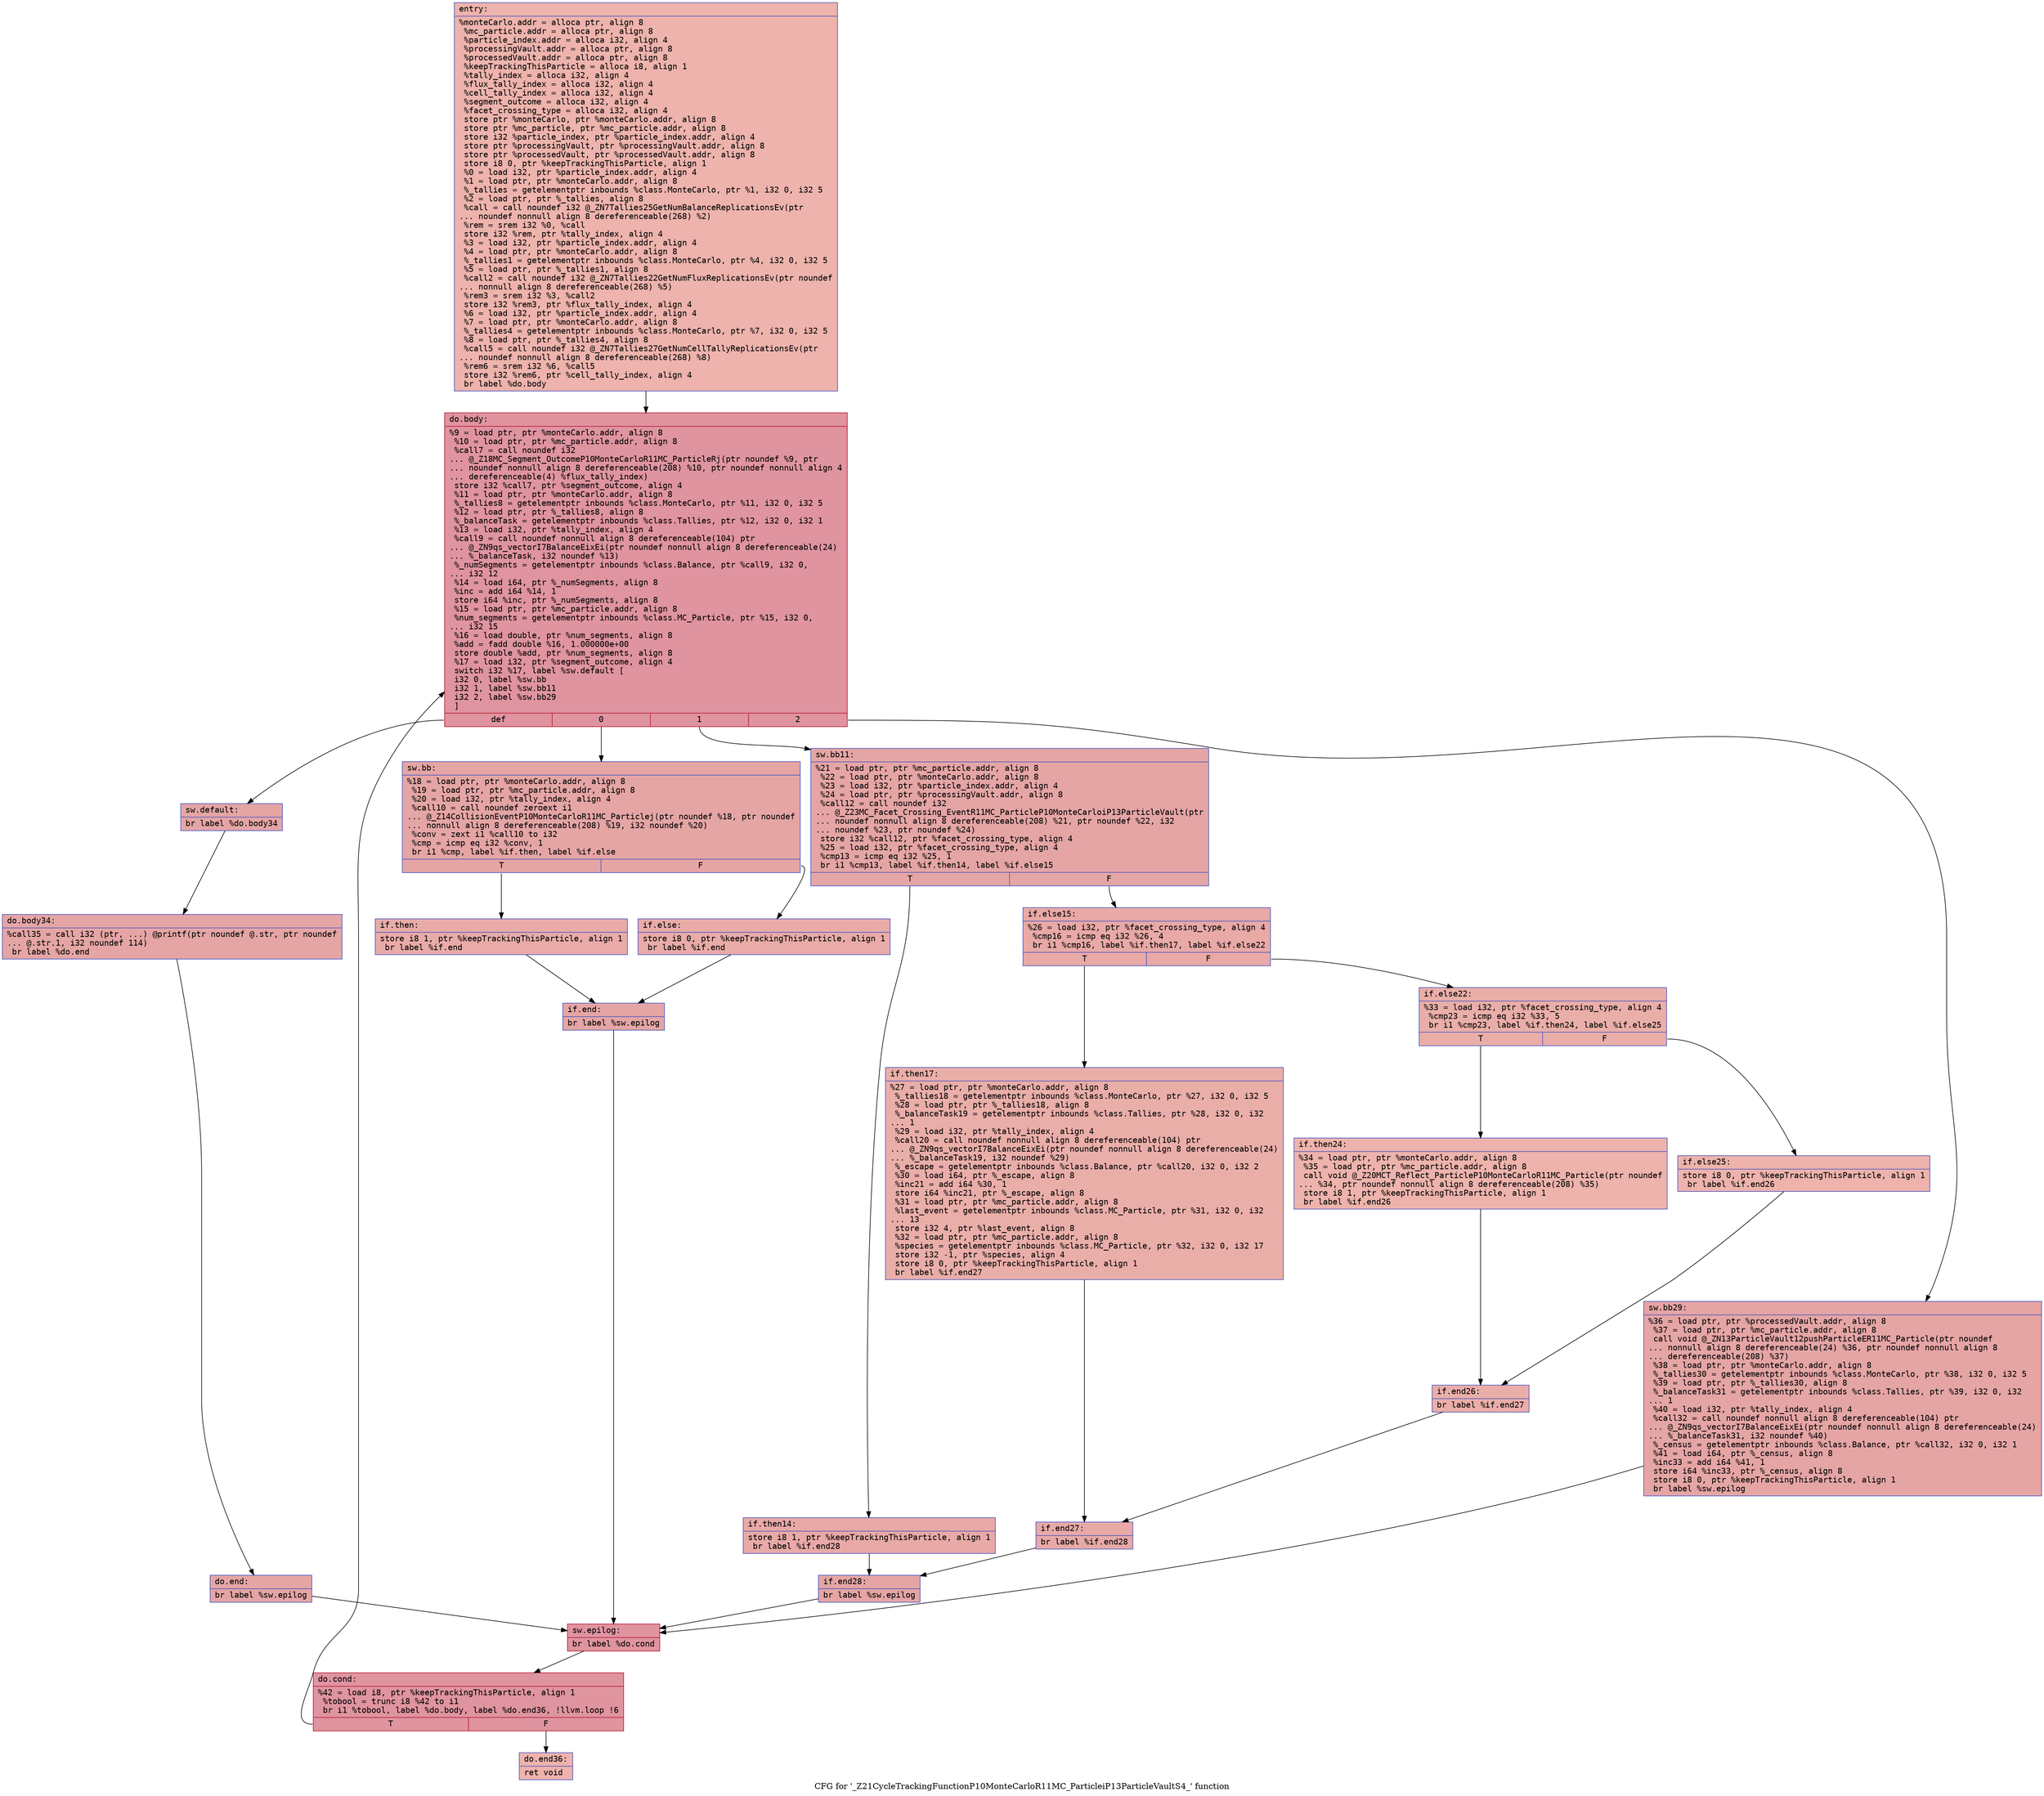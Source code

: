 digraph "CFG for '_Z21CycleTrackingFunctionP10MonteCarloR11MC_ParticleiP13ParticleVaultS4_' function" {
	label="CFG for '_Z21CycleTrackingFunctionP10MonteCarloR11MC_ParticleiP13ParticleVaultS4_' function";

	Node0x563441b7b3c0 [shape=record,color="#3d50c3ff", style=filled, fillcolor="#d6524470" fontname="Courier",label="{entry:\l|  %monteCarlo.addr = alloca ptr, align 8\l  %mc_particle.addr = alloca ptr, align 8\l  %particle_index.addr = alloca i32, align 4\l  %processingVault.addr = alloca ptr, align 8\l  %processedVault.addr = alloca ptr, align 8\l  %keepTrackingThisParticle = alloca i8, align 1\l  %tally_index = alloca i32, align 4\l  %flux_tally_index = alloca i32, align 4\l  %cell_tally_index = alloca i32, align 4\l  %segment_outcome = alloca i32, align 4\l  %facet_crossing_type = alloca i32, align 4\l  store ptr %monteCarlo, ptr %monteCarlo.addr, align 8\l  store ptr %mc_particle, ptr %mc_particle.addr, align 8\l  store i32 %particle_index, ptr %particle_index.addr, align 4\l  store ptr %processingVault, ptr %processingVault.addr, align 8\l  store ptr %processedVault, ptr %processedVault.addr, align 8\l  store i8 0, ptr %keepTrackingThisParticle, align 1\l  %0 = load i32, ptr %particle_index.addr, align 4\l  %1 = load ptr, ptr %monteCarlo.addr, align 8\l  %_tallies = getelementptr inbounds %class.MonteCarlo, ptr %1, i32 0, i32 5\l  %2 = load ptr, ptr %_tallies, align 8\l  %call = call noundef i32 @_ZN7Tallies25GetNumBalanceReplicationsEv(ptr\l... noundef nonnull align 8 dereferenceable(268) %2)\l  %rem = srem i32 %0, %call\l  store i32 %rem, ptr %tally_index, align 4\l  %3 = load i32, ptr %particle_index.addr, align 4\l  %4 = load ptr, ptr %monteCarlo.addr, align 8\l  %_tallies1 = getelementptr inbounds %class.MonteCarlo, ptr %4, i32 0, i32 5\l  %5 = load ptr, ptr %_tallies1, align 8\l  %call2 = call noundef i32 @_ZN7Tallies22GetNumFluxReplicationsEv(ptr noundef\l... nonnull align 8 dereferenceable(268) %5)\l  %rem3 = srem i32 %3, %call2\l  store i32 %rem3, ptr %flux_tally_index, align 4\l  %6 = load i32, ptr %particle_index.addr, align 4\l  %7 = load ptr, ptr %monteCarlo.addr, align 8\l  %_tallies4 = getelementptr inbounds %class.MonteCarlo, ptr %7, i32 0, i32 5\l  %8 = load ptr, ptr %_tallies4, align 8\l  %call5 = call noundef i32 @_ZN7Tallies27GetNumCellTallyReplicationsEv(ptr\l... noundef nonnull align 8 dereferenceable(268) %8)\l  %rem6 = srem i32 %6, %call5\l  store i32 %rem6, ptr %cell_tally_index, align 4\l  br label %do.body\l}"];
	Node0x563441b7b3c0 -> Node0x563441b7dcf0[tooltip="entry -> do.body\nProbability 100.00%" ];
	Node0x563441b7dcf0 [shape=record,color="#b70d28ff", style=filled, fillcolor="#b70d2870" fontname="Courier",label="{do.body:\l|  %9 = load ptr, ptr %monteCarlo.addr, align 8\l  %10 = load ptr, ptr %mc_particle.addr, align 8\l  %call7 = call noundef i32\l... @_Z18MC_Segment_OutcomeP10MonteCarloR11MC_ParticleRj(ptr noundef %9, ptr\l... noundef nonnull align 8 dereferenceable(208) %10, ptr noundef nonnull align 4\l... dereferenceable(4) %flux_tally_index)\l  store i32 %call7, ptr %segment_outcome, align 4\l  %11 = load ptr, ptr %monteCarlo.addr, align 8\l  %_tallies8 = getelementptr inbounds %class.MonteCarlo, ptr %11, i32 0, i32 5\l  %12 = load ptr, ptr %_tallies8, align 8\l  %_balanceTask = getelementptr inbounds %class.Tallies, ptr %12, i32 0, i32 1\l  %13 = load i32, ptr %tally_index, align 4\l  %call9 = call noundef nonnull align 8 dereferenceable(104) ptr\l... @_ZN9qs_vectorI7BalanceEixEi(ptr noundef nonnull align 8 dereferenceable(24)\l... %_balanceTask, i32 noundef %13)\l  %_numSegments = getelementptr inbounds %class.Balance, ptr %call9, i32 0,\l... i32 12\l  %14 = load i64, ptr %_numSegments, align 8\l  %inc = add i64 %14, 1\l  store i64 %inc, ptr %_numSegments, align 8\l  %15 = load ptr, ptr %mc_particle.addr, align 8\l  %num_segments = getelementptr inbounds %class.MC_Particle, ptr %15, i32 0,\l... i32 15\l  %16 = load double, ptr %num_segments, align 8\l  %add = fadd double %16, 1.000000e+00\l  store double %add, ptr %num_segments, align 8\l  %17 = load i32, ptr %segment_outcome, align 4\l  switch i32 %17, label %sw.default [\l    i32 0, label %sw.bb\l    i32 1, label %sw.bb11\l    i32 2, label %sw.bb29\l  ]\l|{<s0>def|<s1>0|<s2>1|<s3>2}}"];
	Node0x563441b7dcf0:s0 -> Node0x563441b7f1c0[tooltip="do.body -> sw.default\nProbability 25.00%" ];
	Node0x563441b7dcf0:s1 -> Node0x563441b7f270[tooltip="do.body -> sw.bb\nProbability 25.00%" ];
	Node0x563441b7dcf0:s2 -> Node0x563441b7f340[tooltip="do.body -> sw.bb11\nProbability 25.00%" ];
	Node0x563441b7dcf0:s3 -> Node0x563441b7f410[tooltip="do.body -> sw.bb29\nProbability 25.00%" ];
	Node0x563441b7f270 [shape=record,color="#3d50c3ff", style=filled, fillcolor="#c5333470" fontname="Courier",label="{sw.bb:\l|  %18 = load ptr, ptr %monteCarlo.addr, align 8\l  %19 = load ptr, ptr %mc_particle.addr, align 8\l  %20 = load i32, ptr %tally_index, align 4\l  %call10 = call noundef zeroext i1\l... @_Z14CollisionEventP10MonteCarloR11MC_Particlej(ptr noundef %18, ptr noundef\l... nonnull align 8 dereferenceable(208) %19, i32 noundef %20)\l  %conv = zext i1 %call10 to i32\l  %cmp = icmp eq i32 %conv, 1\l  br i1 %cmp, label %if.then, label %if.else\l|{<s0>T|<s1>F}}"];
	Node0x563441b7f270:s0 -> Node0x563441b7a0d0[tooltip="sw.bb -> if.then\nProbability 50.00%" ];
	Node0x563441b7f270:s1 -> Node0x563441b7a1a0[tooltip="sw.bb -> if.else\nProbability 50.00%" ];
	Node0x563441b7a0d0 [shape=record,color="#3d50c3ff", style=filled, fillcolor="#cc403a70" fontname="Courier",label="{if.then:\l|  store i8 1, ptr %keepTrackingThisParticle, align 1\l  br label %if.end\l}"];
	Node0x563441b7a0d0 -> Node0x563441b7a3f0[tooltip="if.then -> if.end\nProbability 100.00%" ];
	Node0x563441b7a1a0 [shape=record,color="#3d50c3ff", style=filled, fillcolor="#cc403a70" fontname="Courier",label="{if.else:\l|  store i8 0, ptr %keepTrackingThisParticle, align 1\l  br label %if.end\l}"];
	Node0x563441b7a1a0 -> Node0x563441b7a3f0[tooltip="if.else -> if.end\nProbability 100.00%" ];
	Node0x563441b7a3f0 [shape=record,color="#3d50c3ff", style=filled, fillcolor="#c5333470" fontname="Courier",label="{if.end:\l|  br label %sw.epilog\l}"];
	Node0x563441b7a3f0 -> Node0x563441b7a5e0[tooltip="if.end -> sw.epilog\nProbability 100.00%" ];
	Node0x563441b7f340 [shape=record,color="#3d50c3ff", style=filled, fillcolor="#c5333470" fontname="Courier",label="{sw.bb11:\l|  %21 = load ptr, ptr %mc_particle.addr, align 8\l  %22 = load ptr, ptr %monteCarlo.addr, align 8\l  %23 = load i32, ptr %particle_index.addr, align 4\l  %24 = load ptr, ptr %processingVault.addr, align 8\l  %call12 = call noundef i32\l... @_Z23MC_Facet_Crossing_EventR11MC_ParticleP10MonteCarloiP13ParticleVault(ptr\l... noundef nonnull align 8 dereferenceable(208) %21, ptr noundef %22, i32\l... noundef %23, ptr noundef %24)\l  store i32 %call12, ptr %facet_crossing_type, align 4\l  %25 = load i32, ptr %facet_crossing_type, align 4\l  %cmp13 = icmp eq i32 %25, 1\l  br i1 %cmp13, label %if.then14, label %if.else15\l|{<s0>T|<s1>F}}"];
	Node0x563441b7f340:s0 -> Node0x563441b80a30[tooltip="sw.bb11 -> if.then14\nProbability 50.00%" ];
	Node0x563441b7f340:s1 -> Node0x563441b814b0[tooltip="sw.bb11 -> if.else15\nProbability 50.00%" ];
	Node0x563441b80a30 [shape=record,color="#3d50c3ff", style=filled, fillcolor="#ca3b3770" fontname="Courier",label="{if.then14:\l|  store i8 1, ptr %keepTrackingThisParticle, align 1\l  br label %if.end28\l}"];
	Node0x563441b80a30 -> Node0x563441b81710[tooltip="if.then14 -> if.end28\nProbability 100.00%" ];
	Node0x563441b814b0 [shape=record,color="#3d50c3ff", style=filled, fillcolor="#ca3b3770" fontname="Courier",label="{if.else15:\l|  %26 = load i32, ptr %facet_crossing_type, align 4\l  %cmp16 = icmp eq i32 %26, 4\l  br i1 %cmp16, label %if.then17, label %if.else22\l|{<s0>T|<s1>F}}"];
	Node0x563441b814b0:s0 -> Node0x563441b81930[tooltip="if.else15 -> if.then17\nProbability 50.00%" ];
	Node0x563441b814b0:s1 -> Node0x563441b81980[tooltip="if.else15 -> if.else22\nProbability 50.00%" ];
	Node0x563441b81930 [shape=record,color="#3d50c3ff", style=filled, fillcolor="#d0473d70" fontname="Courier",label="{if.then17:\l|  %27 = load ptr, ptr %monteCarlo.addr, align 8\l  %_tallies18 = getelementptr inbounds %class.MonteCarlo, ptr %27, i32 0, i32 5\l  %28 = load ptr, ptr %_tallies18, align 8\l  %_balanceTask19 = getelementptr inbounds %class.Tallies, ptr %28, i32 0, i32\l... 1\l  %29 = load i32, ptr %tally_index, align 4\l  %call20 = call noundef nonnull align 8 dereferenceable(104) ptr\l... @_ZN9qs_vectorI7BalanceEixEi(ptr noundef nonnull align 8 dereferenceable(24)\l... %_balanceTask19, i32 noundef %29)\l  %_escape = getelementptr inbounds %class.Balance, ptr %call20, i32 0, i32 2\l  %30 = load i64, ptr %_escape, align 8\l  %inc21 = add i64 %30, 1\l  store i64 %inc21, ptr %_escape, align 8\l  %31 = load ptr, ptr %mc_particle.addr, align 8\l  %last_event = getelementptr inbounds %class.MC_Particle, ptr %31, i32 0, i32\l... 13\l  store i32 4, ptr %last_event, align 8\l  %32 = load ptr, ptr %mc_particle.addr, align 8\l  %species = getelementptr inbounds %class.MC_Particle, ptr %32, i32 0, i32 17\l  store i32 -1, ptr %species, align 4\l  store i8 0, ptr %keepTrackingThisParticle, align 1\l  br label %if.end27\l}"];
	Node0x563441b81930 -> Node0x563441b82760[tooltip="if.then17 -> if.end27\nProbability 100.00%" ];
	Node0x563441b81980 [shape=record,color="#3d50c3ff", style=filled, fillcolor="#d0473d70" fontname="Courier",label="{if.else22:\l|  %33 = load i32, ptr %facet_crossing_type, align 4\l  %cmp23 = icmp eq i32 %33, 5\l  br i1 %cmp23, label %if.then24, label %if.else25\l|{<s0>T|<s1>F}}"];
	Node0x563441b81980:s0 -> Node0x563441b82980[tooltip="if.else22 -> if.then24\nProbability 50.00%" ];
	Node0x563441b81980:s1 -> Node0x563441b829d0[tooltip="if.else22 -> if.else25\nProbability 50.00%" ];
	Node0x563441b82980 [shape=record,color="#3d50c3ff", style=filled, fillcolor="#d6524470" fontname="Courier",label="{if.then24:\l|  %34 = load ptr, ptr %monteCarlo.addr, align 8\l  %35 = load ptr, ptr %mc_particle.addr, align 8\l  call void @_Z20MCT_Reflect_ParticleP10MonteCarloR11MC_Particle(ptr noundef\l... %34, ptr noundef nonnull align 8 dereferenceable(208) %35)\l  store i8 1, ptr %keepTrackingThisParticle, align 1\l  br label %if.end26\l}"];
	Node0x563441b82980 -> Node0x563441b82f40[tooltip="if.then24 -> if.end26\nProbability 100.00%" ];
	Node0x563441b829d0 [shape=record,color="#3d50c3ff", style=filled, fillcolor="#d6524470" fontname="Courier",label="{if.else25:\l|  store i8 0, ptr %keepTrackingThisParticle, align 1\l  br label %if.end26\l}"];
	Node0x563441b829d0 -> Node0x563441b82f40[tooltip="if.else25 -> if.end26\nProbability 100.00%" ];
	Node0x563441b82f40 [shape=record,color="#3d50c3ff", style=filled, fillcolor="#d0473d70" fontname="Courier",label="{if.end26:\l|  br label %if.end27\l}"];
	Node0x563441b82f40 -> Node0x563441b82760[tooltip="if.end26 -> if.end27\nProbability 100.00%" ];
	Node0x563441b82760 [shape=record,color="#3d50c3ff", style=filled, fillcolor="#ca3b3770" fontname="Courier",label="{if.end27:\l|  br label %if.end28\l}"];
	Node0x563441b82760 -> Node0x563441b81710[tooltip="if.end27 -> if.end28\nProbability 100.00%" ];
	Node0x563441b81710 [shape=record,color="#3d50c3ff", style=filled, fillcolor="#c5333470" fontname="Courier",label="{if.end28:\l|  br label %sw.epilog\l}"];
	Node0x563441b81710 -> Node0x563441b7a5e0[tooltip="if.end28 -> sw.epilog\nProbability 100.00%" ];
	Node0x563441b7f410 [shape=record,color="#3d50c3ff", style=filled, fillcolor="#c5333470" fontname="Courier",label="{sw.bb29:\l|  %36 = load ptr, ptr %processedVault.addr, align 8\l  %37 = load ptr, ptr %mc_particle.addr, align 8\l  call void @_ZN13ParticleVault12pushParticleER11MC_Particle(ptr noundef\l... nonnull align 8 dereferenceable(24) %36, ptr noundef nonnull align 8\l... dereferenceable(208) %37)\l  %38 = load ptr, ptr %monteCarlo.addr, align 8\l  %_tallies30 = getelementptr inbounds %class.MonteCarlo, ptr %38, i32 0, i32 5\l  %39 = load ptr, ptr %_tallies30, align 8\l  %_balanceTask31 = getelementptr inbounds %class.Tallies, ptr %39, i32 0, i32\l... 1\l  %40 = load i32, ptr %tally_index, align 4\l  %call32 = call noundef nonnull align 8 dereferenceable(104) ptr\l... @_ZN9qs_vectorI7BalanceEixEi(ptr noundef nonnull align 8 dereferenceable(24)\l... %_balanceTask31, i32 noundef %40)\l  %_census = getelementptr inbounds %class.Balance, ptr %call32, i32 0, i32 1\l  %41 = load i64, ptr %_census, align 8\l  %inc33 = add i64 %41, 1\l  store i64 %inc33, ptr %_census, align 8\l  store i8 0, ptr %keepTrackingThisParticle, align 1\l  br label %sw.epilog\l}"];
	Node0x563441b7f410 -> Node0x563441b7a5e0[tooltip="sw.bb29 -> sw.epilog\nProbability 100.00%" ];
	Node0x563441b7f1c0 [shape=record,color="#3d50c3ff", style=filled, fillcolor="#c5333470" fontname="Courier",label="{sw.default:\l|  br label %do.body34\l}"];
	Node0x563441b7f1c0 -> Node0x563441b83dd0[tooltip="sw.default -> do.body34\nProbability 100.00%" ];
	Node0x563441b83dd0 [shape=record,color="#3d50c3ff", style=filled, fillcolor="#c5333470" fontname="Courier",label="{do.body34:\l|  %call35 = call i32 (ptr, ...) @printf(ptr noundef @.str, ptr noundef\l... @.str.1, i32 noundef 114)\l  br label %do.end\l}"];
	Node0x563441b83dd0 -> Node0x563441b83f80[tooltip="do.body34 -> do.end\nProbability 100.00%" ];
	Node0x563441b83f80 [shape=record,color="#3d50c3ff", style=filled, fillcolor="#c5333470" fontname="Courier",label="{do.end:\l|  br label %sw.epilog\l}"];
	Node0x563441b83f80 -> Node0x563441b7a5e0[tooltip="do.end -> sw.epilog\nProbability 100.00%" ];
	Node0x563441b7a5e0 [shape=record,color="#b70d28ff", style=filled, fillcolor="#b70d2870" fontname="Courier",label="{sw.epilog:\l|  br label %do.cond\l}"];
	Node0x563441b7a5e0 -> Node0x563441b840d0[tooltip="sw.epilog -> do.cond\nProbability 100.00%" ];
	Node0x563441b840d0 [shape=record,color="#b70d28ff", style=filled, fillcolor="#b70d2870" fontname="Courier",label="{do.cond:\l|  %42 = load i8, ptr %keepTrackingThisParticle, align 1\l  %tobool = trunc i8 %42 to i1\l  br i1 %tobool, label %do.body, label %do.end36, !llvm.loop !6\l|{<s0>T|<s1>F}}"];
	Node0x563441b840d0:s0 -> Node0x563441b7dcf0[tooltip="do.cond -> do.body\nProbability 96.88%" ];
	Node0x563441b840d0:s1 -> Node0x563441b84320[tooltip="do.cond -> do.end36\nProbability 3.12%" ];
	Node0x563441b84320 [shape=record,color="#3d50c3ff", style=filled, fillcolor="#d6524470" fontname="Courier",label="{do.end36:\l|  ret void\l}"];
}
